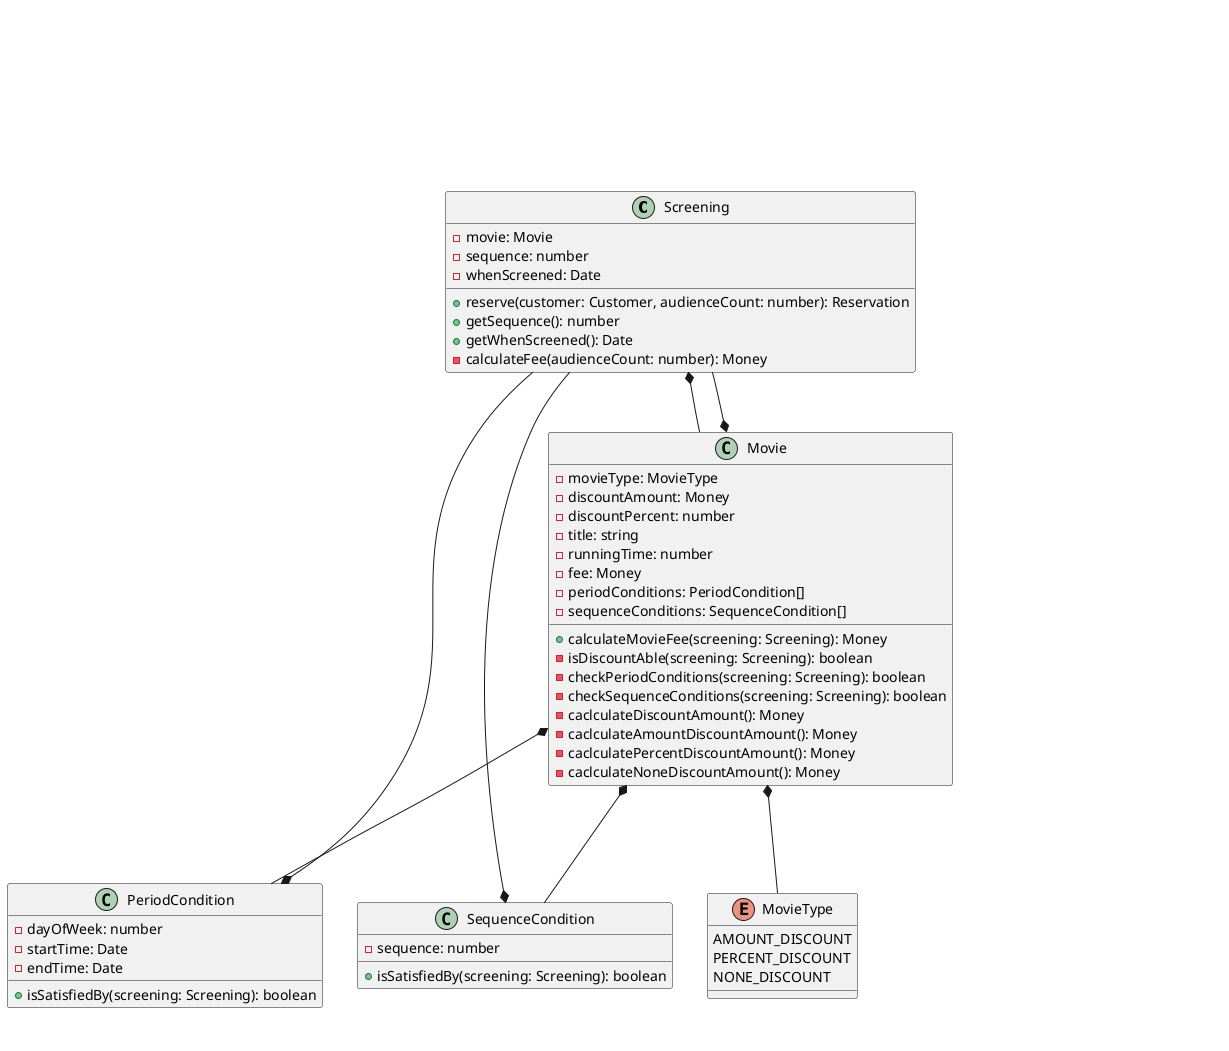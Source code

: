 @startuml
class Customer
class Money {
    -amount: number
    +plus(amount: Money): Money
    +minus(amount: Money): Money
    +times(percent: number): Money
    +isLessThan(other: Money): boolean
    +isGreaterThanOrEqual(other: Money): boolean
    +{static} ZERO: Money
    +{static} wons(amount: number): Money
}
class Reservation {
    -customer: Customer
    -screening: Screening
    -fee: Money
    -audienceCount: number
}
class Screening {
    -movie: Movie
    -sequence: number
    -whenScreened: Date
    +reserve(customer: Customer, audienceCount: number): Reservation
    +getSequence(): number
    +getWhenScreened(): Date
    -calculateFee(audienceCount: number): Money
}
enum MovieType {
    AMOUNT_DISCOUNT
    PERCENT_DISCOUNT
    NONE_DISCOUNT
}
class PeriodCondition {
    -dayOfWeek: number
    -startTime: Date
    -endTime: Date
    +isSatisfiedBy(screening: Screening): boolean
}
class SequenceCondition {
    -sequence: number
    +isSatisfiedBy(screening: Screening): boolean
}
class Movie {
    -movieType: MovieType
    -discountAmount: Money
    -discountPercent: number
    -title: string
    -runningTime: number
    -fee: Money
    -periodConditions: PeriodCondition[]
    -sequenceConditions: SequenceCondition[]
    +calculateMovieFee(screening: Screening): Money
    -isDiscountAble(screening: Screening): boolean
    -checkPeriodConditions(screening: Screening): boolean
    -checkSequenceConditions(screening: Screening): boolean
    -caclculateDiscountAmount(): Money
    -caclculateAmountDiscountAmount(): Money
    -caclculatePercentDiscountAmount(): Money
    -caclculateNoneDiscountAmount(): Money
}
Reservation *-- Customer
Reservation *-- Screening
Reservation *-- Money
Screening *-- Movie
Screening *-- Customer
Screening *-- Reservation
Screening *-- Money
PeriodCondition *-- Screening
SequenceCondition *-- Screening
Movie *-- MovieType
Movie *-- Money
Movie *-- PeriodCondition
Movie *-- SequenceCondition
Movie *-- Screening

hide Money
hide Customer
hide Reservation
@enduml